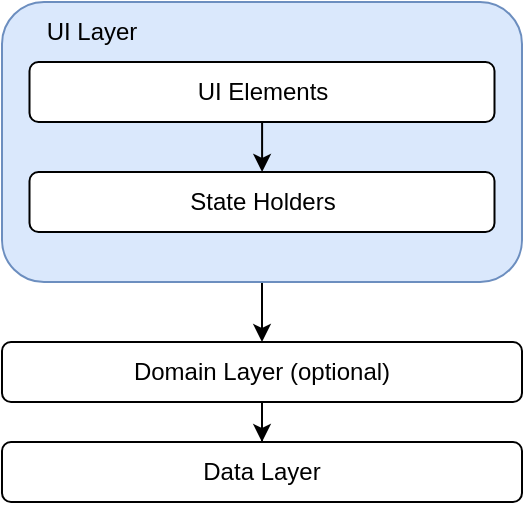 <mxfile version="17.4.2" type="device"><diagram id="Aw3NLYuN8UNS_CyBmLNS" name="Page-1"><mxGraphModel dx="1102" dy="865" grid="1" gridSize="10" guides="1" tooltips="1" connect="1" arrows="1" fold="1" page="1" pageScale="1" pageWidth="827" pageHeight="1169" math="0" shadow="0"><root><mxCell id="0"/><mxCell id="1" parent="0"/><mxCell id="e8nsIYQqcDYKODcGDWXb-2" value="" style="edgeStyle=orthogonalEdgeStyle;rounded=0;orthogonalLoop=1;jettySize=auto;html=1;" edge="1" parent="1" source="mstMvEx_8KQVqF1M2grg-6" target="mstMvEx_8KQVqF1M2grg-4"><mxGeometry relative="1" as="geometry"/></mxCell><mxCell id="mstMvEx_8KQVqF1M2grg-6" value="" style="rounded=1;whiteSpace=wrap;html=1;fillColor=#dae8fc;strokeColor=#6c8ebf;" parent="1" vertex="1"><mxGeometry x="284" y="20" width="260" height="140" as="geometry"/></mxCell><mxCell id="mstMvEx_8KQVqF1M2grg-1" value="Data Layer" style="rounded=1;whiteSpace=wrap;html=1;" parent="1" vertex="1"><mxGeometry x="284" y="240" width="260" height="30" as="geometry"/></mxCell><mxCell id="e8nsIYQqcDYKODcGDWXb-3" value="" style="edgeStyle=orthogonalEdgeStyle;rounded=0;orthogonalLoop=1;jettySize=auto;html=1;" edge="1" parent="1" source="mstMvEx_8KQVqF1M2grg-4" target="mstMvEx_8KQVqF1M2grg-1"><mxGeometry relative="1" as="geometry"/></mxCell><mxCell id="mstMvEx_8KQVqF1M2grg-4" value="Domain Layer (optional)" style="rounded=1;whiteSpace=wrap;html=1;" parent="1" vertex="1"><mxGeometry x="284" y="190" width="260" height="30" as="geometry"/></mxCell><mxCell id="mstMvEx_8KQVqF1M2grg-10" value="" style="edgeStyle=orthogonalEdgeStyle;rounded=0;orthogonalLoop=1;jettySize=auto;html=1;" parent="1" source="mstMvEx_8KQVqF1M2grg-8" target="mstMvEx_8KQVqF1M2grg-9" edge="1"><mxGeometry relative="1" as="geometry"/></mxCell><mxCell id="mstMvEx_8KQVqF1M2grg-8" value="UI Elements" style="rounded=1;whiteSpace=wrap;html=1;" parent="1" vertex="1"><mxGeometry x="297.75" y="50" width="232.5" height="30" as="geometry"/></mxCell><mxCell id="mstMvEx_8KQVqF1M2grg-9" value="State Holders" style="rounded=1;whiteSpace=wrap;html=1;" parent="1" vertex="1"><mxGeometry x="297.75" y="105" width="232.5" height="30" as="geometry"/></mxCell><mxCell id="mstMvEx_8KQVqF1M2grg-12" value="UI Layer" style="text;html=1;strokeColor=none;fillColor=none;align=center;verticalAlign=middle;whiteSpace=wrap;rounded=0;" parent="1" vertex="1"><mxGeometry x="294" y="20" width="70" height="30" as="geometry"/></mxCell></root></mxGraphModel></diagram></mxfile>